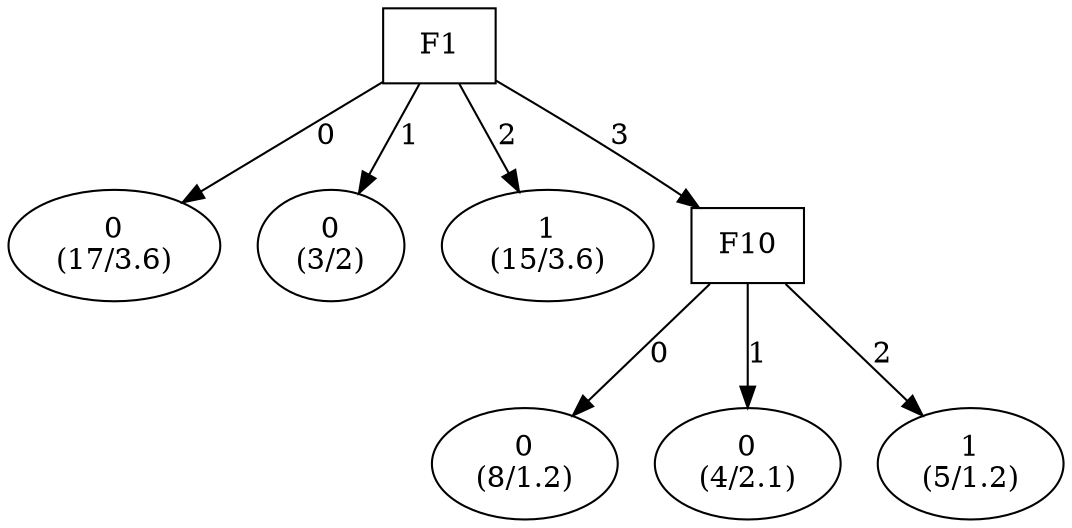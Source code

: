 digraph YaDT {
n0 [ shape=box, label="F1\n"]
n0 -> n1 [label="0"]
n1 [ shape=ellipse, label="0\n(17/3.6)"]
n0 -> n2 [label="1"]
n2 [ shape=ellipse, label="0\n(3/2)"]
n0 -> n3 [label="2"]
n3 [ shape=ellipse, label="1\n(15/3.6)"]
n0 -> n4 [label="3"]
n4 [ shape=box, label="F10\n"]
n4 -> n5 [label="0"]
n5 [ shape=ellipse, label="0\n(8/1.2)"]
n4 -> n6 [label="1"]
n6 [ shape=ellipse, label="0\n(4/2.1)"]
n4 -> n7 [label="2"]
n7 [ shape=ellipse, label="1\n(5/1.2)"]
}
